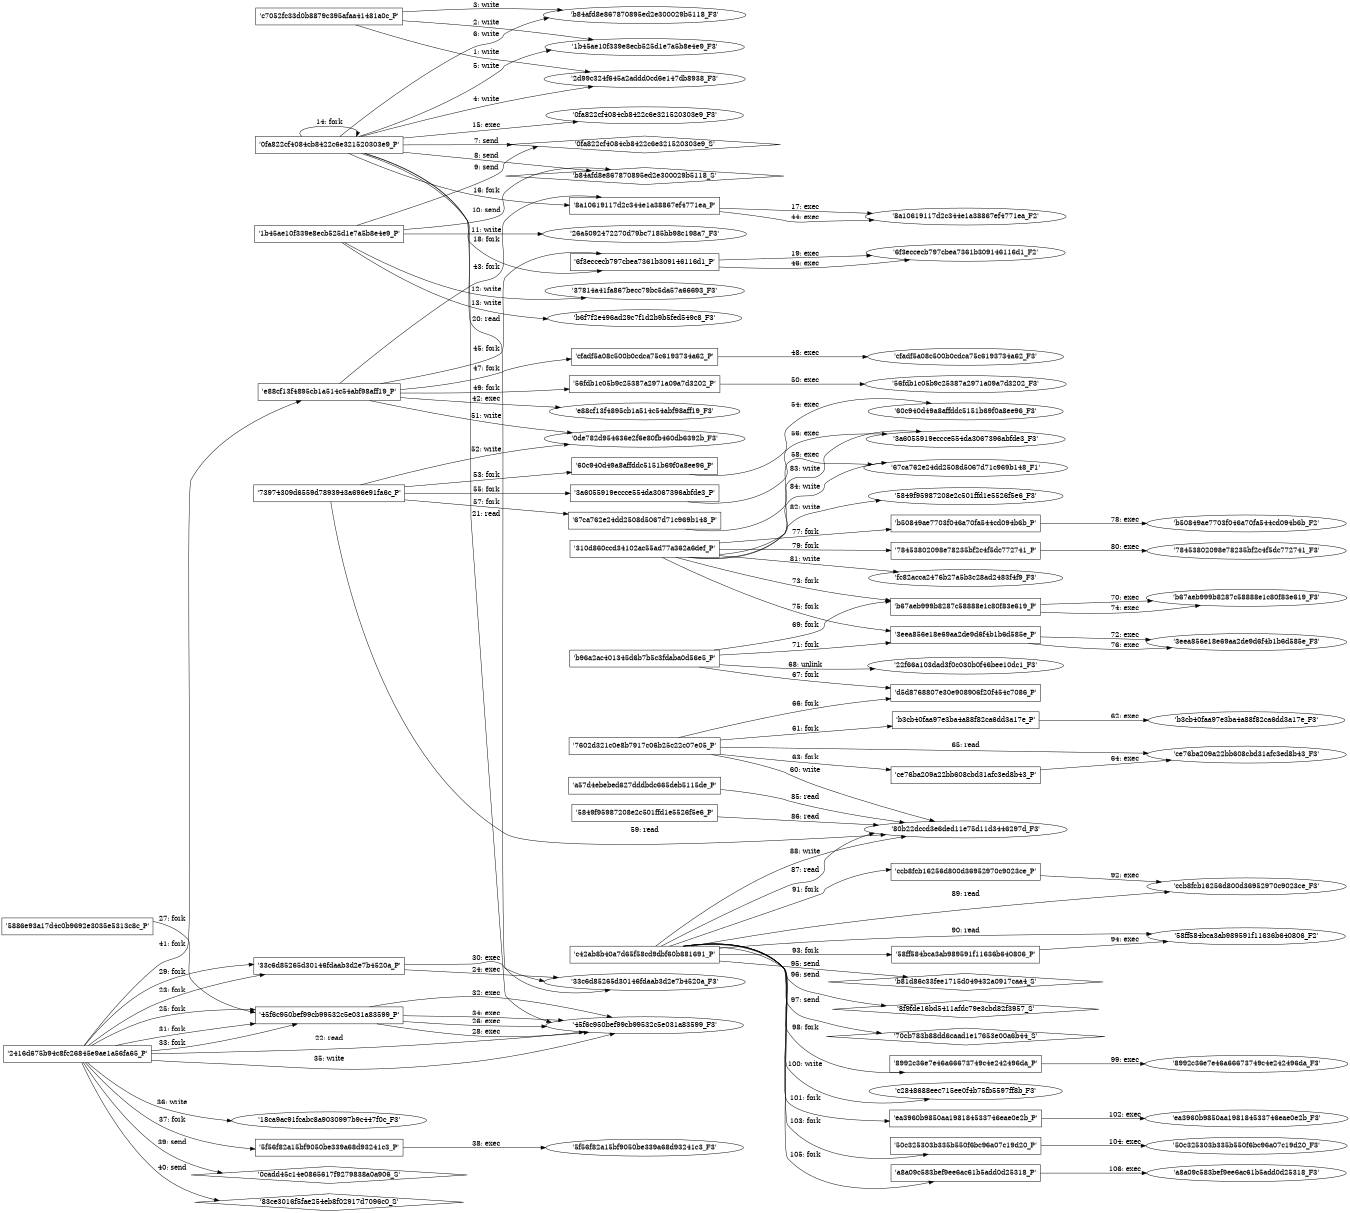 digraph "D:\Learning\Paper\apt\基于CTI的攻击预警\Dataset\攻击图\ASGfromALLCTI\Threat Roundup for November 6 to November 13.dot" {
rankdir="LR"
size="9"
fixedsize="false"
splines="true"
nodesep=0.3
ranksep=0
fontsize=10
overlap="scalexy"
engine= "neato"
	"'2d99c324f645a2addd0cd6e147db8938_F3'" [node_type=file shape=ellipse]
	"'c7052fc33d0b8879c395afaa41481a0c_P'" [node_type=Process shape=box]
	"'c7052fc33d0b8879c395afaa41481a0c_P'" -> "'2d99c324f645a2addd0cd6e147db8938_F3'" [label="1: write"]
	"'1b45ae10f339e8ecb525d1e7a5b8e4e9_F3'" [node_type=file shape=ellipse]
	"'c7052fc33d0b8879c395afaa41481a0c_P'" [node_type=Process shape=box]
	"'c7052fc33d0b8879c395afaa41481a0c_P'" -> "'1b45ae10f339e8ecb525d1e7a5b8e4e9_F3'" [label="2: write"]
	"'b84afd8e867870895ed2e300029b5118_F3'" [node_type=file shape=ellipse]
	"'c7052fc33d0b8879c395afaa41481a0c_P'" [node_type=Process shape=box]
	"'c7052fc33d0b8879c395afaa41481a0c_P'" -> "'b84afd8e867870895ed2e300029b5118_F3'" [label="3: write"]
	"'2d99c324f645a2addd0cd6e147db8938_F3'" [node_type=file shape=ellipse]
	"'0fa822cf4084cb8422c6e321520303e9_P'" [node_type=Process shape=box]
	"'0fa822cf4084cb8422c6e321520303e9_P'" -> "'2d99c324f645a2addd0cd6e147db8938_F3'" [label="4: write"]
	"'1b45ae10f339e8ecb525d1e7a5b8e4e9_F3'" [node_type=file shape=ellipse]
	"'0fa822cf4084cb8422c6e321520303e9_P'" [node_type=Process shape=box]
	"'0fa822cf4084cb8422c6e321520303e9_P'" -> "'1b45ae10f339e8ecb525d1e7a5b8e4e9_F3'" [label="5: write"]
	"'b84afd8e867870895ed2e300029b5118_F3'" [node_type=file shape=ellipse]
	"'0fa822cf4084cb8422c6e321520303e9_P'" [node_type=Process shape=box]
	"'0fa822cf4084cb8422c6e321520303e9_P'" -> "'b84afd8e867870895ed2e300029b5118_F3'" [label="6: write"]
	"'0fa822cf4084cb8422c6e321520303e9_S'" [node_type=Socket shape=diamond]
	"'0fa822cf4084cb8422c6e321520303e9_P'" [node_type=Process shape=box]
	"'0fa822cf4084cb8422c6e321520303e9_P'" -> "'0fa822cf4084cb8422c6e321520303e9_S'" [label="7: send"]
	"'b84afd8e867870895ed2e300029b5118_S'" [node_type=Socket shape=diamond]
	"'0fa822cf4084cb8422c6e321520303e9_P'" [node_type=Process shape=box]
	"'0fa822cf4084cb8422c6e321520303e9_P'" -> "'b84afd8e867870895ed2e300029b5118_S'" [label="8: send"]
	"'0fa822cf4084cb8422c6e321520303e9_S'" [node_type=Socket shape=diamond]
	"'1b45ae10f339e8ecb525d1e7a5b8e4e9_P'" [node_type=Process shape=box]
	"'1b45ae10f339e8ecb525d1e7a5b8e4e9_P'" -> "'0fa822cf4084cb8422c6e321520303e9_S'" [label="9: send"]
	"'b84afd8e867870895ed2e300029b5118_S'" [node_type=Socket shape=diamond]
	"'1b45ae10f339e8ecb525d1e7a5b8e4e9_P'" [node_type=Process shape=box]
	"'1b45ae10f339e8ecb525d1e7a5b8e4e9_P'" -> "'b84afd8e867870895ed2e300029b5118_S'" [label="10: send"]
	"'26a5092472270d79bc7185bb98c198a7_F3'" [node_type=file shape=ellipse]
	"'1b45ae10f339e8ecb525d1e7a5b8e4e9_P'" [node_type=Process shape=box]
	"'1b45ae10f339e8ecb525d1e7a5b8e4e9_P'" -> "'26a5092472270d79bc7185bb98c198a7_F3'" [label="11: write"]
	"'37814a41fa867becc79bc5da57a66693_F3'" [node_type=file shape=ellipse]
	"'1b45ae10f339e8ecb525d1e7a5b8e4e9_P'" [node_type=Process shape=box]
	"'1b45ae10f339e8ecb525d1e7a5b8e4e9_P'" -> "'37814a41fa867becc79bc5da57a66693_F3'" [label="12: write"]
	"'b6f7f2e496ad29c7f1d2b9b5fed549c8_F3'" [node_type=file shape=ellipse]
	"'1b45ae10f339e8ecb525d1e7a5b8e4e9_P'" [node_type=Process shape=box]
	"'1b45ae10f339e8ecb525d1e7a5b8e4e9_P'" -> "'b6f7f2e496ad29c7f1d2b9b5fed549c8_F3'" [label="13: write"]
	"'0fa822cf4084cb8422c6e321520303e9_P'" [node_type=Process shape=box]
	"'0fa822cf4084cb8422c6e321520303e9_P'" [node_type=Process shape=box]
	"'0fa822cf4084cb8422c6e321520303e9_P'" -> "'0fa822cf4084cb8422c6e321520303e9_P'" [label="14: fork"]
	"'0fa822cf4084cb8422c6e321520303e9_P'" [node_type=Process shape=box]
	"'0fa822cf4084cb8422c6e321520303e9_F3'" [node_type=File shape=ellipse]
	"'0fa822cf4084cb8422c6e321520303e9_P'" -> "'0fa822cf4084cb8422c6e321520303e9_F3'" [label="15: exec"]
	"'0fa822cf4084cb8422c6e321520303e9_P'" [node_type=Process shape=box]
	"'8a10619117d2c344e1a38867ef4771ea_P'" [node_type=Process shape=box]
	"'0fa822cf4084cb8422c6e321520303e9_P'" -> "'8a10619117d2c344e1a38867ef4771ea_P'" [label="16: fork"]
	"'8a10619117d2c344e1a38867ef4771ea_P'" [node_type=Process shape=box]
	"'8a10619117d2c344e1a38867ef4771ea_F2'" [node_type=File shape=ellipse]
	"'8a10619117d2c344e1a38867ef4771ea_P'" -> "'8a10619117d2c344e1a38867ef4771ea_F2'" [label="17: exec"]
	"'0fa822cf4084cb8422c6e321520303e9_P'" [node_type=Process shape=box]
	"'6f3eccecb797cbea7361b309146116d1_P'" [node_type=Process shape=box]
	"'0fa822cf4084cb8422c6e321520303e9_P'" -> "'6f3eccecb797cbea7361b309146116d1_P'" [label="18: fork"]
	"'6f3eccecb797cbea7361b309146116d1_P'" [node_type=Process shape=box]
	"'6f3eccecb797cbea7361b309146116d1_F2'" [node_type=File shape=ellipse]
	"'6f3eccecb797cbea7361b309146116d1_P'" -> "'6f3eccecb797cbea7361b309146116d1_F2'" [label="19: exec"]
	"'33c6d85265d30146fdaab3d2e7b4520a_F3'" [node_type=file shape=ellipse]
	"'0fa822cf4084cb8422c6e321520303e9_P'" [node_type=Process shape=box]
	"'0fa822cf4084cb8422c6e321520303e9_P'" -> "'33c6d85265d30146fdaab3d2e7b4520a_F3'" [label="20: read"]
	"'45f6c950bef99cb99532c5e031a83599_F3'" [node_type=file shape=ellipse]
	"'0fa822cf4084cb8422c6e321520303e9_P'" [node_type=Process shape=box]
	"'0fa822cf4084cb8422c6e321520303e9_P'" -> "'45f6c950bef99cb99532c5e031a83599_F3'" [label="21: read"]
	"'45f6c950bef99cb99532c5e031a83599_F3'" [node_type=file shape=ellipse]
	"'2416d675b94c8fc26845e9ae1a56fa65_P'" [node_type=Process shape=box]
	"'2416d675b94c8fc26845e9ae1a56fa65_P'" -> "'45f6c950bef99cb99532c5e031a83599_F3'" [label="22: read"]
	"'2416d675b94c8fc26845e9ae1a56fa65_P'" [node_type=Process shape=box]
	"'33c6d85265d30146fdaab3d2e7b4520a_P'" [node_type=Process shape=box]
	"'2416d675b94c8fc26845e9ae1a56fa65_P'" -> "'33c6d85265d30146fdaab3d2e7b4520a_P'" [label="23: fork"]
	"'33c6d85265d30146fdaab3d2e7b4520a_P'" [node_type=Process shape=box]
	"'33c6d85265d30146fdaab3d2e7b4520a_F3'" [node_type=File shape=ellipse]
	"'33c6d85265d30146fdaab3d2e7b4520a_P'" -> "'33c6d85265d30146fdaab3d2e7b4520a_F3'" [label="24: exec"]
	"'2416d675b94c8fc26845e9ae1a56fa65_P'" [node_type=Process shape=box]
	"'45f6c950bef99cb99532c5e031a83599_P'" [node_type=Process shape=box]
	"'2416d675b94c8fc26845e9ae1a56fa65_P'" -> "'45f6c950bef99cb99532c5e031a83599_P'" [label="25: fork"]
	"'45f6c950bef99cb99532c5e031a83599_P'" [node_type=Process shape=box]
	"'45f6c950bef99cb99532c5e031a83599_F3'" [node_type=File shape=ellipse]
	"'45f6c950bef99cb99532c5e031a83599_P'" -> "'45f6c950bef99cb99532c5e031a83599_F3'" [label="26: exec"]
	"'5886e93a17d4c0b9692e3035e5313c8c_P'" [node_type=Process shape=box]
	"'45f6c950bef99cb99532c5e031a83599_P'" [node_type=Process shape=box]
	"'5886e93a17d4c0b9692e3035e5313c8c_P'" -> "'45f6c950bef99cb99532c5e031a83599_P'" [label="27: fork"]
	"'45f6c950bef99cb99532c5e031a83599_P'" [node_type=Process shape=box]
	"'45f6c950bef99cb99532c5e031a83599_F3'" [node_type=File shape=ellipse]
	"'45f6c950bef99cb99532c5e031a83599_P'" -> "'45f6c950bef99cb99532c5e031a83599_F3'" [label="28: exec"]
	"'2416d675b94c8fc26845e9ae1a56fa65_P'" [node_type=Process shape=box]
	"'33c6d85265d30146fdaab3d2e7b4520a_P'" [node_type=Process shape=box]
	"'2416d675b94c8fc26845e9ae1a56fa65_P'" -> "'33c6d85265d30146fdaab3d2e7b4520a_P'" [label="29: fork"]
	"'33c6d85265d30146fdaab3d2e7b4520a_P'" [node_type=Process shape=box]
	"'33c6d85265d30146fdaab3d2e7b4520a_F3'" [node_type=File shape=ellipse]
	"'33c6d85265d30146fdaab3d2e7b4520a_P'" -> "'33c6d85265d30146fdaab3d2e7b4520a_F3'" [label="30: exec"]
	"'2416d675b94c8fc26845e9ae1a56fa65_P'" [node_type=Process shape=box]
	"'45f6c950bef99cb99532c5e031a83599_P'" [node_type=Process shape=box]
	"'2416d675b94c8fc26845e9ae1a56fa65_P'" -> "'45f6c950bef99cb99532c5e031a83599_P'" [label="31: fork"]
	"'45f6c950bef99cb99532c5e031a83599_P'" [node_type=Process shape=box]
	"'45f6c950bef99cb99532c5e031a83599_F3'" [node_type=File shape=ellipse]
	"'45f6c950bef99cb99532c5e031a83599_P'" -> "'45f6c950bef99cb99532c5e031a83599_F3'" [label="32: exec"]
	"'2416d675b94c8fc26845e9ae1a56fa65_P'" [node_type=Process shape=box]
	"'45f6c950bef99cb99532c5e031a83599_P'" [node_type=Process shape=box]
	"'2416d675b94c8fc26845e9ae1a56fa65_P'" -> "'45f6c950bef99cb99532c5e031a83599_P'" [label="33: fork"]
	"'45f6c950bef99cb99532c5e031a83599_P'" [node_type=Process shape=box]
	"'45f6c950bef99cb99532c5e031a83599_F3'" [node_type=File shape=ellipse]
	"'45f6c950bef99cb99532c5e031a83599_P'" -> "'45f6c950bef99cb99532c5e031a83599_F3'" [label="34: exec"]
	"'45f6c950bef99cb99532c5e031a83599_F3'" [node_type=file shape=ellipse]
	"'2416d675b94c8fc26845e9ae1a56fa65_P'" [node_type=Process shape=box]
	"'2416d675b94c8fc26845e9ae1a56fa65_P'" -> "'45f6c950bef99cb99532c5e031a83599_F3'" [label="35: write"]
	"'18ca9ac91fcabc8a9030997b9c447f0c_F3'" [node_type=file shape=ellipse]
	"'2416d675b94c8fc26845e9ae1a56fa65_P'" [node_type=Process shape=box]
	"'2416d675b94c8fc26845e9ae1a56fa65_P'" -> "'18ca9ac91fcabc8a9030997b9c447f0c_F3'" [label="36: write"]
	"'2416d675b94c8fc26845e9ae1a56fa65_P'" [node_type=Process shape=box]
	"'5f56f82a15bf9050be339a68d93241c3_P'" [node_type=Process shape=box]
	"'2416d675b94c8fc26845e9ae1a56fa65_P'" -> "'5f56f82a15bf9050be339a68d93241c3_P'" [label="37: fork"]
	"'5f56f82a15bf9050be339a68d93241c3_P'" [node_type=Process shape=box]
	"'5f56f82a15bf9050be339a68d93241c3_F3'" [node_type=File shape=ellipse]
	"'5f56f82a15bf9050be339a68d93241c3_P'" -> "'5f56f82a15bf9050be339a68d93241c3_F3'" [label="38: exec"]
	"'0cadd45c14e0865617f9279838a0a906_S'" [node_type=Socket shape=diamond]
	"'2416d675b94c8fc26845e9ae1a56fa65_P'" [node_type=Process shape=box]
	"'2416d675b94c8fc26845e9ae1a56fa65_P'" -> "'0cadd45c14e0865617f9279838a0a906_S'" [label="39: send"]
	"'83ce3016f5fae254eb8f02917d7096c0_S'" [node_type=Socket shape=diamond]
	"'2416d675b94c8fc26845e9ae1a56fa65_P'" [node_type=Process shape=box]
	"'2416d675b94c8fc26845e9ae1a56fa65_P'" -> "'83ce3016f5fae254eb8f02917d7096c0_S'" [label="40: send"]
	"'2416d675b94c8fc26845e9ae1a56fa65_P'" [node_type=Process shape=box]
	"'e88cf13f4895cb1a514c54abf98aff19_P'" [node_type=Process shape=box]
	"'2416d675b94c8fc26845e9ae1a56fa65_P'" -> "'e88cf13f4895cb1a514c54abf98aff19_P'" [label="41: fork"]
	"'e88cf13f4895cb1a514c54abf98aff19_P'" [node_type=Process shape=box]
	"'e88cf13f4895cb1a514c54abf98aff19_F3'" [node_type=File shape=ellipse]
	"'e88cf13f4895cb1a514c54abf98aff19_P'" -> "'e88cf13f4895cb1a514c54abf98aff19_F3'" [label="42: exec"]
	"'e88cf13f4895cb1a514c54abf98aff19_P'" [node_type=Process shape=box]
	"'8a10619117d2c344e1a38867ef4771ea_P'" [node_type=Process shape=box]
	"'e88cf13f4895cb1a514c54abf98aff19_P'" -> "'8a10619117d2c344e1a38867ef4771ea_P'" [label="43: fork"]
	"'8a10619117d2c344e1a38867ef4771ea_P'" [node_type=Process shape=box]
	"'8a10619117d2c344e1a38867ef4771ea_F2'" [node_type=File shape=ellipse]
	"'8a10619117d2c344e1a38867ef4771ea_P'" -> "'8a10619117d2c344e1a38867ef4771ea_F2'" [label="44: exec"]
	"'e88cf13f4895cb1a514c54abf98aff19_P'" [node_type=Process shape=box]
	"'6f3eccecb797cbea7361b309146116d1_P'" [node_type=Process shape=box]
	"'e88cf13f4895cb1a514c54abf98aff19_P'" -> "'6f3eccecb797cbea7361b309146116d1_P'" [label="45: fork"]
	"'6f3eccecb797cbea7361b309146116d1_P'" [node_type=Process shape=box]
	"'6f3eccecb797cbea7361b309146116d1_F2'" [node_type=File shape=ellipse]
	"'6f3eccecb797cbea7361b309146116d1_P'" -> "'6f3eccecb797cbea7361b309146116d1_F2'" [label="46: exec"]
	"'e88cf13f4895cb1a514c54abf98aff19_P'" [node_type=Process shape=box]
	"'cfadf5a08c500b0cdca75c6193734a62_P'" [node_type=Process shape=box]
	"'e88cf13f4895cb1a514c54abf98aff19_P'" -> "'cfadf5a08c500b0cdca75c6193734a62_P'" [label="47: fork"]
	"'cfadf5a08c500b0cdca75c6193734a62_P'" [node_type=Process shape=box]
	"'cfadf5a08c500b0cdca75c6193734a62_F3'" [node_type=File shape=ellipse]
	"'cfadf5a08c500b0cdca75c6193734a62_P'" -> "'cfadf5a08c500b0cdca75c6193734a62_F3'" [label="48: exec"]
	"'e88cf13f4895cb1a514c54abf98aff19_P'" [node_type=Process shape=box]
	"'56fdb1c05b9c25387a2971a09a7d3202_P'" [node_type=Process shape=box]
	"'e88cf13f4895cb1a514c54abf98aff19_P'" -> "'56fdb1c05b9c25387a2971a09a7d3202_P'" [label="49: fork"]
	"'56fdb1c05b9c25387a2971a09a7d3202_P'" [node_type=Process shape=box]
	"'56fdb1c05b9c25387a2971a09a7d3202_F3'" [node_type=File shape=ellipse]
	"'56fdb1c05b9c25387a2971a09a7d3202_P'" -> "'56fdb1c05b9c25387a2971a09a7d3202_F3'" [label="50: exec"]
	"'0de782d954636e2f6e80fb460db6392b_F3'" [node_type=file shape=ellipse]
	"'e88cf13f4895cb1a514c54abf98aff19_P'" [node_type=Process shape=box]
	"'e88cf13f4895cb1a514c54abf98aff19_P'" -> "'0de782d954636e2f6e80fb460db6392b_F3'" [label="51: write"]
	"'0de782d954636e2f6e80fb460db6392b_F3'" [node_type=file shape=ellipse]
	"'73974309d6559d7893943a696e91fa6c_P'" [node_type=Process shape=box]
	"'73974309d6559d7893943a696e91fa6c_P'" -> "'0de782d954636e2f6e80fb460db6392b_F3'" [label="52: write"]
	"'73974309d6559d7893943a696e91fa6c_P'" [node_type=Process shape=box]
	"'60c940d49a8affddc5151b69f0a8ee96_P'" [node_type=Process shape=box]
	"'73974309d6559d7893943a696e91fa6c_P'" -> "'60c940d49a8affddc5151b69f0a8ee96_P'" [label="53: fork"]
	"'60c940d49a8affddc5151b69f0a8ee96_P'" [node_type=Process shape=box]
	"'60c940d49a8affddc5151b69f0a8ee96_F3'" [node_type=File shape=ellipse]
	"'60c940d49a8affddc5151b69f0a8ee96_P'" -> "'60c940d49a8affddc5151b69f0a8ee96_F3'" [label="54: exec"]
	"'73974309d6559d7893943a696e91fa6c_P'" [node_type=Process shape=box]
	"'3a6055919eccce554da3067396abfde3_P'" [node_type=Process shape=box]
	"'73974309d6559d7893943a696e91fa6c_P'" -> "'3a6055919eccce554da3067396abfde3_P'" [label="55: fork"]
	"'3a6055919eccce554da3067396abfde3_P'" [node_type=Process shape=box]
	"'3a6055919eccce554da3067396abfde3_F3'" [node_type=File shape=ellipse]
	"'3a6055919eccce554da3067396abfde3_P'" -> "'3a6055919eccce554da3067396abfde3_F3'" [label="56: exec"]
	"'73974309d6559d7893943a696e91fa6c_P'" [node_type=Process shape=box]
	"'67ca762e24dd2508d5067d71c969b148_P'" [node_type=Process shape=box]
	"'73974309d6559d7893943a696e91fa6c_P'" -> "'67ca762e24dd2508d5067d71c969b148_P'" [label="57: fork"]
	"'67ca762e24dd2508d5067d71c969b148_P'" [node_type=Process shape=box]
	"'67ca762e24dd2508d5067d71c969b148_F1'" [node_type=File shape=ellipse]
	"'67ca762e24dd2508d5067d71c969b148_P'" -> "'67ca762e24dd2508d5067d71c969b148_F1'" [label="58: exec"]
	"'80b22dccd3e6ded11e75d11d3446297d_F3'" [node_type=file shape=ellipse]
	"'73974309d6559d7893943a696e91fa6c_P'" [node_type=Process shape=box]
	"'73974309d6559d7893943a696e91fa6c_P'" -> "'80b22dccd3e6ded11e75d11d3446297d_F3'" [label="59: read"]
	"'80b22dccd3e6ded11e75d11d3446297d_F3'" [node_type=file shape=ellipse]
	"'7602d321c0e8b7917c06b25c22c07e05_P'" [node_type=Process shape=box]
	"'7602d321c0e8b7917c06b25c22c07e05_P'" -> "'80b22dccd3e6ded11e75d11d3446297d_F3'" [label="60: write"]
	"'7602d321c0e8b7917c06b25c22c07e05_P'" [node_type=Process shape=box]
	"'b3cb40faa97e3ba4a88f82ca6dd3a17e_P'" [node_type=Process shape=box]
	"'7602d321c0e8b7917c06b25c22c07e05_P'" -> "'b3cb40faa97e3ba4a88f82ca6dd3a17e_P'" [label="61: fork"]
	"'b3cb40faa97e3ba4a88f82ca6dd3a17e_P'" [node_type=Process shape=box]
	"'b3cb40faa97e3ba4a88f82ca6dd3a17e_F3'" [node_type=File shape=ellipse]
	"'b3cb40faa97e3ba4a88f82ca6dd3a17e_P'" -> "'b3cb40faa97e3ba4a88f82ca6dd3a17e_F3'" [label="62: exec"]
	"'7602d321c0e8b7917c06b25c22c07e05_P'" [node_type=Process shape=box]
	"'ce76ba209a22bb608cbd31afc3ed8b43_P'" [node_type=Process shape=box]
	"'7602d321c0e8b7917c06b25c22c07e05_P'" -> "'ce76ba209a22bb608cbd31afc3ed8b43_P'" [label="63: fork"]
	"'ce76ba209a22bb608cbd31afc3ed8b43_P'" [node_type=Process shape=box]
	"'ce76ba209a22bb608cbd31afc3ed8b43_F3'" [node_type=File shape=ellipse]
	"'ce76ba209a22bb608cbd31afc3ed8b43_P'" -> "'ce76ba209a22bb608cbd31afc3ed8b43_F3'" [label="64: exec"]
	"'ce76ba209a22bb608cbd31afc3ed8b43_F3'" [node_type=file shape=ellipse]
	"'7602d321c0e8b7917c06b25c22c07e05_P'" [node_type=Process shape=box]
	"'7602d321c0e8b7917c06b25c22c07e05_P'" -> "'ce76ba209a22bb608cbd31afc3ed8b43_F3'" [label="65: read"]
	"'7602d321c0e8b7917c06b25c22c07e05_P'" [node_type=Process shape=box]
	"'d5d8768807e30e908906f20f454c7086_P'" [node_type=Process shape=box]
	"'7602d321c0e8b7917c06b25c22c07e05_P'" -> "'d5d8768807e30e908906f20f454c7086_P'" [label="66: fork"]
	"'b96a2ac401345d6b7b5c3fdaba0d56e5_P'" [node_type=Process shape=box]
	"'d5d8768807e30e908906f20f454c7086_P'" [node_type=Process shape=box]
	"'b96a2ac401345d6b7b5c3fdaba0d56e5_P'" -> "'d5d8768807e30e908906f20f454c7086_P'" [label="67: fork"]
	"'22f66a103dad3f0c030b0f46bee10dc1_F3'" [node_type=file shape=ellipse]
	"'b96a2ac401345d6b7b5c3fdaba0d56e5_P'" [node_type=Process shape=box]
	"'b96a2ac401345d6b7b5c3fdaba0d56e5_P'" -> "'22f66a103dad3f0c030b0f46bee10dc1_F3'" [label="68: unlink"]
	"'b96a2ac401345d6b7b5c3fdaba0d56e5_P'" [node_type=Process shape=box]
	"'b67aeb999b8287c58888e1c80f83e619_P'" [node_type=Process shape=box]
	"'b96a2ac401345d6b7b5c3fdaba0d56e5_P'" -> "'b67aeb999b8287c58888e1c80f83e619_P'" [label="69: fork"]
	"'b67aeb999b8287c58888e1c80f83e619_P'" [node_type=Process shape=box]
	"'b67aeb999b8287c58888e1c80f83e619_F3'" [node_type=File shape=ellipse]
	"'b67aeb999b8287c58888e1c80f83e619_P'" -> "'b67aeb999b8287c58888e1c80f83e619_F3'" [label="70: exec"]
	"'b96a2ac401345d6b7b5c3fdaba0d56e5_P'" [node_type=Process shape=box]
	"'3eea856e18e69aa2de9d6f4b1b6d585e_P'" [node_type=Process shape=box]
	"'b96a2ac401345d6b7b5c3fdaba0d56e5_P'" -> "'3eea856e18e69aa2de9d6f4b1b6d585e_P'" [label="71: fork"]
	"'3eea856e18e69aa2de9d6f4b1b6d585e_P'" [node_type=Process shape=box]
	"'3eea856e18e69aa2de9d6f4b1b6d585e_F3'" [node_type=File shape=ellipse]
	"'3eea856e18e69aa2de9d6f4b1b6d585e_P'" -> "'3eea856e18e69aa2de9d6f4b1b6d585e_F3'" [label="72: exec"]
	"'310d860ccd34102ac55ad77a362a6def_P'" [node_type=Process shape=box]
	"'b67aeb999b8287c58888e1c80f83e619_P'" [node_type=Process shape=box]
	"'310d860ccd34102ac55ad77a362a6def_P'" -> "'b67aeb999b8287c58888e1c80f83e619_P'" [label="73: fork"]
	"'b67aeb999b8287c58888e1c80f83e619_P'" [node_type=Process shape=box]
	"'b67aeb999b8287c58888e1c80f83e619_F3'" [node_type=File shape=ellipse]
	"'b67aeb999b8287c58888e1c80f83e619_P'" -> "'b67aeb999b8287c58888e1c80f83e619_F3'" [label="74: exec"]
	"'310d860ccd34102ac55ad77a362a6def_P'" [node_type=Process shape=box]
	"'3eea856e18e69aa2de9d6f4b1b6d585e_P'" [node_type=Process shape=box]
	"'310d860ccd34102ac55ad77a362a6def_P'" -> "'3eea856e18e69aa2de9d6f4b1b6d585e_P'" [label="75: fork"]
	"'3eea856e18e69aa2de9d6f4b1b6d585e_P'" [node_type=Process shape=box]
	"'3eea856e18e69aa2de9d6f4b1b6d585e_F3'" [node_type=File shape=ellipse]
	"'3eea856e18e69aa2de9d6f4b1b6d585e_P'" -> "'3eea856e18e69aa2de9d6f4b1b6d585e_F3'" [label="76: exec"]
	"'310d860ccd34102ac55ad77a362a6def_P'" [node_type=Process shape=box]
	"'b50849ae7703f046a70fa544cd094b6b_P'" [node_type=Process shape=box]
	"'310d860ccd34102ac55ad77a362a6def_P'" -> "'b50849ae7703f046a70fa544cd094b6b_P'" [label="77: fork"]
	"'b50849ae7703f046a70fa544cd094b6b_P'" [node_type=Process shape=box]
	"'b50849ae7703f046a70fa544cd094b6b_F2'" [node_type=File shape=ellipse]
	"'b50849ae7703f046a70fa544cd094b6b_P'" -> "'b50849ae7703f046a70fa544cd094b6b_F2'" [label="78: exec"]
	"'310d860ccd34102ac55ad77a362a6def_P'" [node_type=Process shape=box]
	"'78453802098e78235bf2c4f5dc772741_P'" [node_type=Process shape=box]
	"'310d860ccd34102ac55ad77a362a6def_P'" -> "'78453802098e78235bf2c4f5dc772741_P'" [label="79: fork"]
	"'78453802098e78235bf2c4f5dc772741_P'" [node_type=Process shape=box]
	"'78453802098e78235bf2c4f5dc772741_F3'" [node_type=File shape=ellipse]
	"'78453802098e78235bf2c4f5dc772741_P'" -> "'78453802098e78235bf2c4f5dc772741_F3'" [label="80: exec"]
	"'fc82acca2476b27a5b3c28ad2483f4f9_F3'" [node_type=file shape=ellipse]
	"'310d860ccd34102ac55ad77a362a6def_P'" [node_type=Process shape=box]
	"'310d860ccd34102ac55ad77a362a6def_P'" -> "'fc82acca2476b27a5b3c28ad2483f4f9_F3'" [label="81: write"]
	"'5849f95987208e2c501ffd1e5526f5e6_F3'" [node_type=file shape=ellipse]
	"'310d860ccd34102ac55ad77a362a6def_P'" [node_type=Process shape=box]
	"'310d860ccd34102ac55ad77a362a6def_P'" -> "'5849f95987208e2c501ffd1e5526f5e6_F3'" [label="82: write"]
	"'3a6055919eccce554da3067396abfde3_F3'" [node_type=file shape=ellipse]
	"'310d860ccd34102ac55ad77a362a6def_P'" [node_type=Process shape=box]
	"'310d860ccd34102ac55ad77a362a6def_P'" -> "'3a6055919eccce554da3067396abfde3_F3'" [label="83: write"]
	"'67ca762e24dd2508d5067d71c969b148_F1'" [node_type=file shape=ellipse]
	"'310d860ccd34102ac55ad77a362a6def_P'" [node_type=Process shape=box]
	"'310d860ccd34102ac55ad77a362a6def_P'" -> "'67ca762e24dd2508d5067d71c969b148_F1'" [label="84: write"]
	"'80b22dccd3e6ded11e75d11d3446297d_F3'" [node_type=file shape=ellipse]
	"'a57d4ebebed627dddbdc665deb5115de_P'" [node_type=Process shape=box]
	"'a57d4ebebed627dddbdc665deb5115de_P'" -> "'80b22dccd3e6ded11e75d11d3446297d_F3'" [label="85: read"]
	"'80b22dccd3e6ded11e75d11d3446297d_F3'" [node_type=file shape=ellipse]
	"'5849f95987208e2c501ffd1e5526f5e6_P'" [node_type=Process shape=box]
	"'5849f95987208e2c501ffd1e5526f5e6_P'" -> "'80b22dccd3e6ded11e75d11d3446297d_F3'" [label="86: read"]
	"'80b22dccd3e6ded11e75d11d3446297d_F3'" [node_type=file shape=ellipse]
	"'c42ab8b40a7d65f58cd9dbf60b881691_P'" [node_type=Process shape=box]
	"'c42ab8b40a7d65f58cd9dbf60b881691_P'" -> "'80b22dccd3e6ded11e75d11d3446297d_F3'" [label="87: read"]
	"'80b22dccd3e6ded11e75d11d3446297d_F3'" [node_type=file shape=ellipse]
	"'c42ab8b40a7d65f58cd9dbf60b881691_P'" [node_type=Process shape=box]
	"'c42ab8b40a7d65f58cd9dbf60b881691_P'" -> "'80b22dccd3e6ded11e75d11d3446297d_F3'" [label="88: write"]
	"'ccb8fcb16256d800d36952970c9023ce_F3'" [node_type=file shape=ellipse]
	"'c42ab8b40a7d65f58cd9dbf60b881691_P'" [node_type=Process shape=box]
	"'c42ab8b40a7d65f58cd9dbf60b881691_P'" -> "'ccb8fcb16256d800d36952970c9023ce_F3'" [label="89: read"]
	"'58ff584bca3ab989591f11636b640806_F2'" [node_type=file shape=ellipse]
	"'c42ab8b40a7d65f58cd9dbf60b881691_P'" [node_type=Process shape=box]
	"'c42ab8b40a7d65f58cd9dbf60b881691_P'" -> "'58ff584bca3ab989591f11636b640806_F2'" [label="90: read"]
	"'c42ab8b40a7d65f58cd9dbf60b881691_P'" [node_type=Process shape=box]
	"'ccb8fcb16256d800d36952970c9023ce_P'" [node_type=Process shape=box]
	"'c42ab8b40a7d65f58cd9dbf60b881691_P'" -> "'ccb8fcb16256d800d36952970c9023ce_P'" [label="91: fork"]
	"'ccb8fcb16256d800d36952970c9023ce_P'" [node_type=Process shape=box]
	"'ccb8fcb16256d800d36952970c9023ce_F3'" [node_type=File shape=ellipse]
	"'ccb8fcb16256d800d36952970c9023ce_P'" -> "'ccb8fcb16256d800d36952970c9023ce_F3'" [label="92: exec"]
	"'c42ab8b40a7d65f58cd9dbf60b881691_P'" [node_type=Process shape=box]
	"'58ff584bca3ab989591f11636b640806_P'" [node_type=Process shape=box]
	"'c42ab8b40a7d65f58cd9dbf60b881691_P'" -> "'58ff584bca3ab989591f11636b640806_P'" [label="93: fork"]
	"'58ff584bca3ab989591f11636b640806_P'" [node_type=Process shape=box]
	"'58ff584bca3ab989591f11636b640806_F2'" [node_type=File shape=ellipse]
	"'58ff584bca3ab989591f11636b640806_P'" -> "'58ff584bca3ab989591f11636b640806_F2'" [label="94: exec"]
	"'b81d86c33fee1715d049432a0917caa4_S'" [node_type=Socket shape=diamond]
	"'c42ab8b40a7d65f58cd9dbf60b881691_P'" [node_type=Process shape=box]
	"'c42ab8b40a7d65f58cd9dbf60b881691_P'" -> "'b81d86c33fee1715d049432a0917caa4_S'" [label="95: send"]
	"'8f9fde16bd5411afdc79e3cbd82f3957_S'" [node_type=Socket shape=diamond]
	"'c42ab8b40a7d65f58cd9dbf60b881691_P'" [node_type=Process shape=box]
	"'c42ab8b40a7d65f58cd9dbf60b881691_P'" -> "'8f9fde16bd5411afdc79e3cbd82f3957_S'" [label="96: send"]
	"'70cb783b88dd6caad1e17653e00a6b44_S'" [node_type=Socket shape=diamond]
	"'c42ab8b40a7d65f58cd9dbf60b881691_P'" [node_type=Process shape=box]
	"'c42ab8b40a7d65f58cd9dbf60b881691_P'" -> "'70cb783b88dd6caad1e17653e00a6b44_S'" [label="97: send"]
	"'c42ab8b40a7d65f58cd9dbf60b881691_P'" [node_type=Process shape=box]
	"'8992c36e7e46a66673749c4e242496da_P'" [node_type=Process shape=box]
	"'c42ab8b40a7d65f58cd9dbf60b881691_P'" -> "'8992c36e7e46a66673749c4e242496da_P'" [label="98: fork"]
	"'8992c36e7e46a66673749c4e242496da_P'" [node_type=Process shape=box]
	"'8992c36e7e46a66673749c4e242496da_F3'" [node_type=File shape=ellipse]
	"'8992c36e7e46a66673749c4e242496da_P'" -> "'8992c36e7e46a66673749c4e242496da_F3'" [label="99: exec"]
	"'c2848688eec715ee0f4b75fb5597ff8b_F3'" [node_type=file shape=ellipse]
	"'c42ab8b40a7d65f58cd9dbf60b881691_P'" [node_type=Process shape=box]
	"'c42ab8b40a7d65f58cd9dbf60b881691_P'" -> "'c2848688eec715ee0f4b75fb5597ff8b_F3'" [label="100: write"]
	"'c42ab8b40a7d65f58cd9dbf60b881691_P'" [node_type=Process shape=box]
	"'ea3960b9850aa198184533746eae0e2b_P'" [node_type=Process shape=box]
	"'c42ab8b40a7d65f58cd9dbf60b881691_P'" -> "'ea3960b9850aa198184533746eae0e2b_P'" [label="101: fork"]
	"'ea3960b9850aa198184533746eae0e2b_P'" [node_type=Process shape=box]
	"'ea3960b9850aa198184533746eae0e2b_F3'" [node_type=File shape=ellipse]
	"'ea3960b9850aa198184533746eae0e2b_P'" -> "'ea3960b9850aa198184533746eae0e2b_F3'" [label="102: exec"]
	"'c42ab8b40a7d65f58cd9dbf60b881691_P'" [node_type=Process shape=box]
	"'50c325303b335b550f6bc96a07c19d20_P'" [node_type=Process shape=box]
	"'c42ab8b40a7d65f58cd9dbf60b881691_P'" -> "'50c325303b335b550f6bc96a07c19d20_P'" [label="103: fork"]
	"'50c325303b335b550f6bc96a07c19d20_P'" [node_type=Process shape=box]
	"'50c325303b335b550f6bc96a07c19d20_F3'" [node_type=File shape=ellipse]
	"'50c325303b335b550f6bc96a07c19d20_P'" -> "'50c325303b335b550f6bc96a07c19d20_F3'" [label="104: exec"]
	"'c42ab8b40a7d65f58cd9dbf60b881691_P'" [node_type=Process shape=box]
	"'a8a09c583bef9ee6ac61b5add0d25318_P'" [node_type=Process shape=box]
	"'c42ab8b40a7d65f58cd9dbf60b881691_P'" -> "'a8a09c583bef9ee6ac61b5add0d25318_P'" [label="105: fork"]
	"'a8a09c583bef9ee6ac61b5add0d25318_P'" [node_type=Process shape=box]
	"'a8a09c583bef9ee6ac61b5add0d25318_F3'" [node_type=File shape=ellipse]
	"'a8a09c583bef9ee6ac61b5add0d25318_P'" -> "'a8a09c583bef9ee6ac61b5add0d25318_F3'" [label="106: exec"]
}
